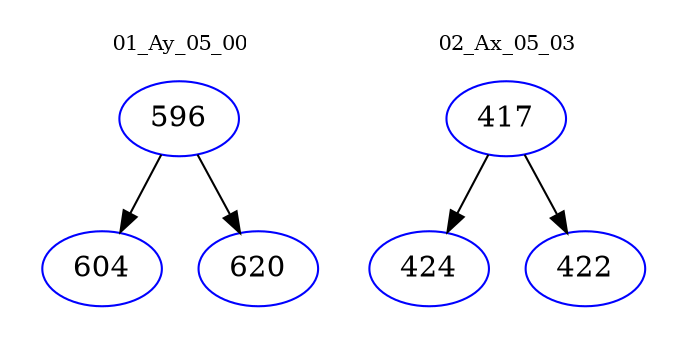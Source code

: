digraph{
subgraph cluster_0 {
color = white
label = "01_Ay_05_00";
fontsize=10;
T0_596 [label="596", color="blue"]
T0_596 -> T0_604 [color="black"]
T0_604 [label="604", color="blue"]
T0_596 -> T0_620 [color="black"]
T0_620 [label="620", color="blue"]
}
subgraph cluster_1 {
color = white
label = "02_Ax_05_03";
fontsize=10;
T1_417 [label="417", color="blue"]
T1_417 -> T1_424 [color="black"]
T1_424 [label="424", color="blue"]
T1_417 -> T1_422 [color="black"]
T1_422 [label="422", color="blue"]
}
}
